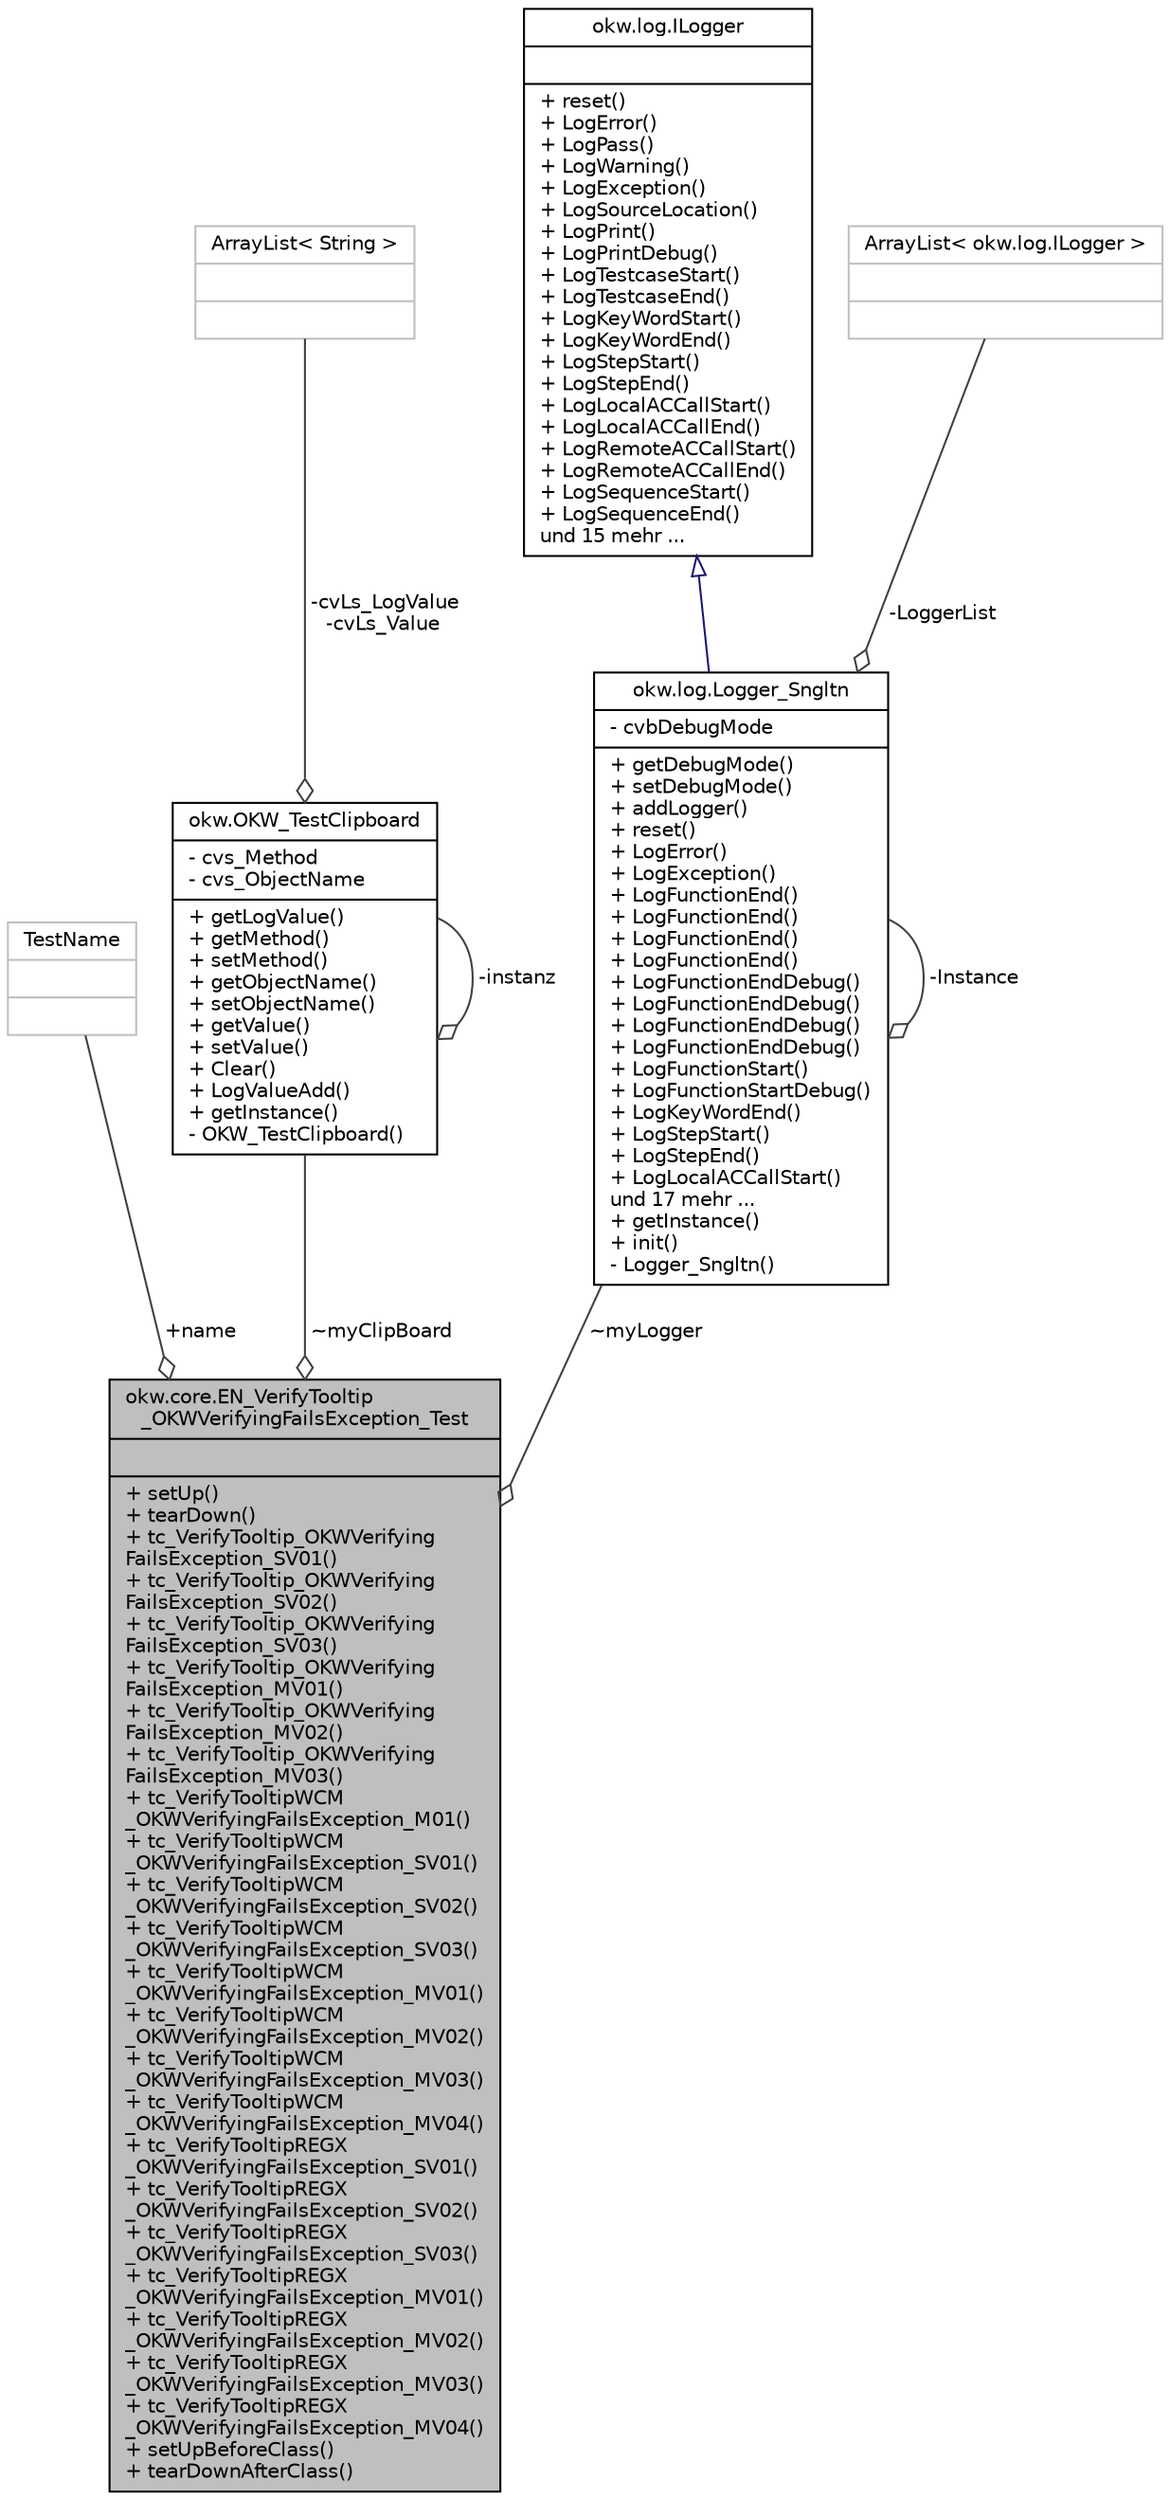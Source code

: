 digraph "okw.core.EN_VerifyTooltip_OKWVerifyingFailsException_Test"
{
 // INTERACTIVE_SVG=YES
 // LATEX_PDF_SIZE
  edge [fontname="Helvetica",fontsize="10",labelfontname="Helvetica",labelfontsize="10"];
  node [fontname="Helvetica",fontsize="10",shape=record];
  Node1 [label="{okw.core.EN_VerifyTooltip\l_OKWVerifyingFailsException_Test\n||+ setUp()\l+ tearDown()\l+ tc_VerifyTooltip_OKWVerifying\lFailsException_SV01()\l+ tc_VerifyTooltip_OKWVerifying\lFailsException_SV02()\l+ tc_VerifyTooltip_OKWVerifying\lFailsException_SV03()\l+ tc_VerifyTooltip_OKWVerifying\lFailsException_MV01()\l+ tc_VerifyTooltip_OKWVerifying\lFailsException_MV02()\l+ tc_VerifyTooltip_OKWVerifying\lFailsException_MV03()\l+ tc_VerifyTooltipWCM\l_OKWVerifyingFailsException_M01()\l+ tc_VerifyTooltipWCM\l_OKWVerifyingFailsException_SV01()\l+ tc_VerifyTooltipWCM\l_OKWVerifyingFailsException_SV02()\l+ tc_VerifyTooltipWCM\l_OKWVerifyingFailsException_SV03()\l+ tc_VerifyTooltipWCM\l_OKWVerifyingFailsException_MV01()\l+ tc_VerifyTooltipWCM\l_OKWVerifyingFailsException_MV02()\l+ tc_VerifyTooltipWCM\l_OKWVerifyingFailsException_MV03()\l+ tc_VerifyTooltipWCM\l_OKWVerifyingFailsException_MV04()\l+ tc_VerifyTooltipREGX\l_OKWVerifyingFailsException_SV01()\l+ tc_VerifyTooltipREGX\l_OKWVerifyingFailsException_SV02()\l+ tc_VerifyTooltipREGX\l_OKWVerifyingFailsException_SV03()\l+ tc_VerifyTooltipREGX\l_OKWVerifyingFailsException_MV01()\l+ tc_VerifyTooltipREGX\l_OKWVerifyingFailsException_MV02()\l+ tc_VerifyTooltipREGX\l_OKWVerifyingFailsException_MV03()\l+ tc_VerifyTooltipREGX\l_OKWVerifyingFailsException_MV04()\l+ setUpBeforeClass()\l+ tearDownAfterClass()\l}",height=0.2,width=0.4,color="black", fillcolor="grey75", style="filled", fontcolor="black",tooltip=" "];
  Node2 -> Node1 [color="grey25",fontsize="10",style="solid",label=" +name" ,arrowhead="odiamond",fontname="Helvetica"];
  Node2 [label="{TestName\n||}",height=0.2,width=0.4,color="grey75", fillcolor="white", style="filled",tooltip=" "];
  Node3 -> Node1 [color="grey25",fontsize="10",style="solid",label=" ~myClipBoard" ,arrowhead="odiamond",fontname="Helvetica"];
  Node3 [label="{okw.OKW_TestClipboard\n|- cvs_Method\l- cvs_ObjectName\l|+ getLogValue()\l+ getMethod()\l+ setMethod()\l+ getObjectName()\l+ setObjectName()\l+ getValue()\l+ setValue()\l+ Clear()\l+ LogValueAdd()\l+ getInstance()\l- OKW_TestClipboard()\l}",height=0.2,width=0.4,color="black", fillcolor="white", style="filled",URL="$classokw_1_1_o_k_w___test_clipboard.html",tooltip=" "];
  Node4 -> Node3 [color="grey25",fontsize="10",style="solid",label=" -cvLs_LogValue\n-cvLs_Value" ,arrowhead="odiamond",fontname="Helvetica"];
  Node4 [label="{ArrayList\< String \>\n||}",height=0.2,width=0.4,color="grey75", fillcolor="white", style="filled",tooltip=" "];
  Node3 -> Node3 [color="grey25",fontsize="10",style="solid",label=" -instanz" ,arrowhead="odiamond",fontname="Helvetica"];
  Node5 -> Node1 [color="grey25",fontsize="10",style="solid",label=" ~myLogger" ,arrowhead="odiamond",fontname="Helvetica"];
  Node5 [label="{okw.log.Logger_Sngltn\n|- cvbDebugMode\l|+ getDebugMode()\l+ setDebugMode()\l+ addLogger()\l+ reset()\l+ LogError()\l+ LogException()\l+ LogFunctionEnd()\l+ LogFunctionEnd()\l+ LogFunctionEnd()\l+ LogFunctionEnd()\l+ LogFunctionEndDebug()\l+ LogFunctionEndDebug()\l+ LogFunctionEndDebug()\l+ LogFunctionEndDebug()\l+ LogFunctionStart()\l+ LogFunctionStartDebug()\l+ LogKeyWordEnd()\l+ LogStepStart()\l+ LogStepEnd()\l+ LogLocalACCallStart()\lund 17 mehr ...\l+ getInstance()\l+ init()\l- Logger_Sngltn()\l}",height=0.2,width=0.4,color="black", fillcolor="white", style="filled",URL="$classokw_1_1log_1_1_logger___sngltn.html",tooltip=" "];
  Node6 -> Node5 [dir="back",color="midnightblue",fontsize="10",style="solid",arrowtail="onormal",fontname="Helvetica"];
  Node6 [label="{okw.log.ILogger\n||+ reset()\l+ LogError()\l+ LogPass()\l+ LogWarning()\l+ LogException()\l+ LogSourceLocation()\l+ LogPrint()\l+ LogPrintDebug()\l+ LogTestcaseStart()\l+ LogTestcaseEnd()\l+ LogKeyWordStart()\l+ LogKeyWordEnd()\l+ LogStepStart()\l+ LogStepEnd()\l+ LogLocalACCallStart()\l+ LogLocalACCallEnd()\l+ LogRemoteACCallStart()\l+ LogRemoteACCallEnd()\l+ LogSequenceStart()\l+ LogSequenceEnd()\lund 15 mehr ...\l}",height=0.2,width=0.4,color="black", fillcolor="white", style="filled",URL="$interfaceokw_1_1log_1_1_i_logger.html",tooltip="Debug Logs are not a part of Interface."];
  Node7 -> Node5 [color="grey25",fontsize="10",style="solid",label=" -LoggerList" ,arrowhead="odiamond",fontname="Helvetica"];
  Node7 [label="{ArrayList\< okw.log.ILogger \>\n||}",height=0.2,width=0.4,color="grey75", fillcolor="white", style="filled",tooltip=" "];
  Node5 -> Node5 [color="grey25",fontsize="10",style="solid",label=" -Instance" ,arrowhead="odiamond",fontname="Helvetica"];
}

